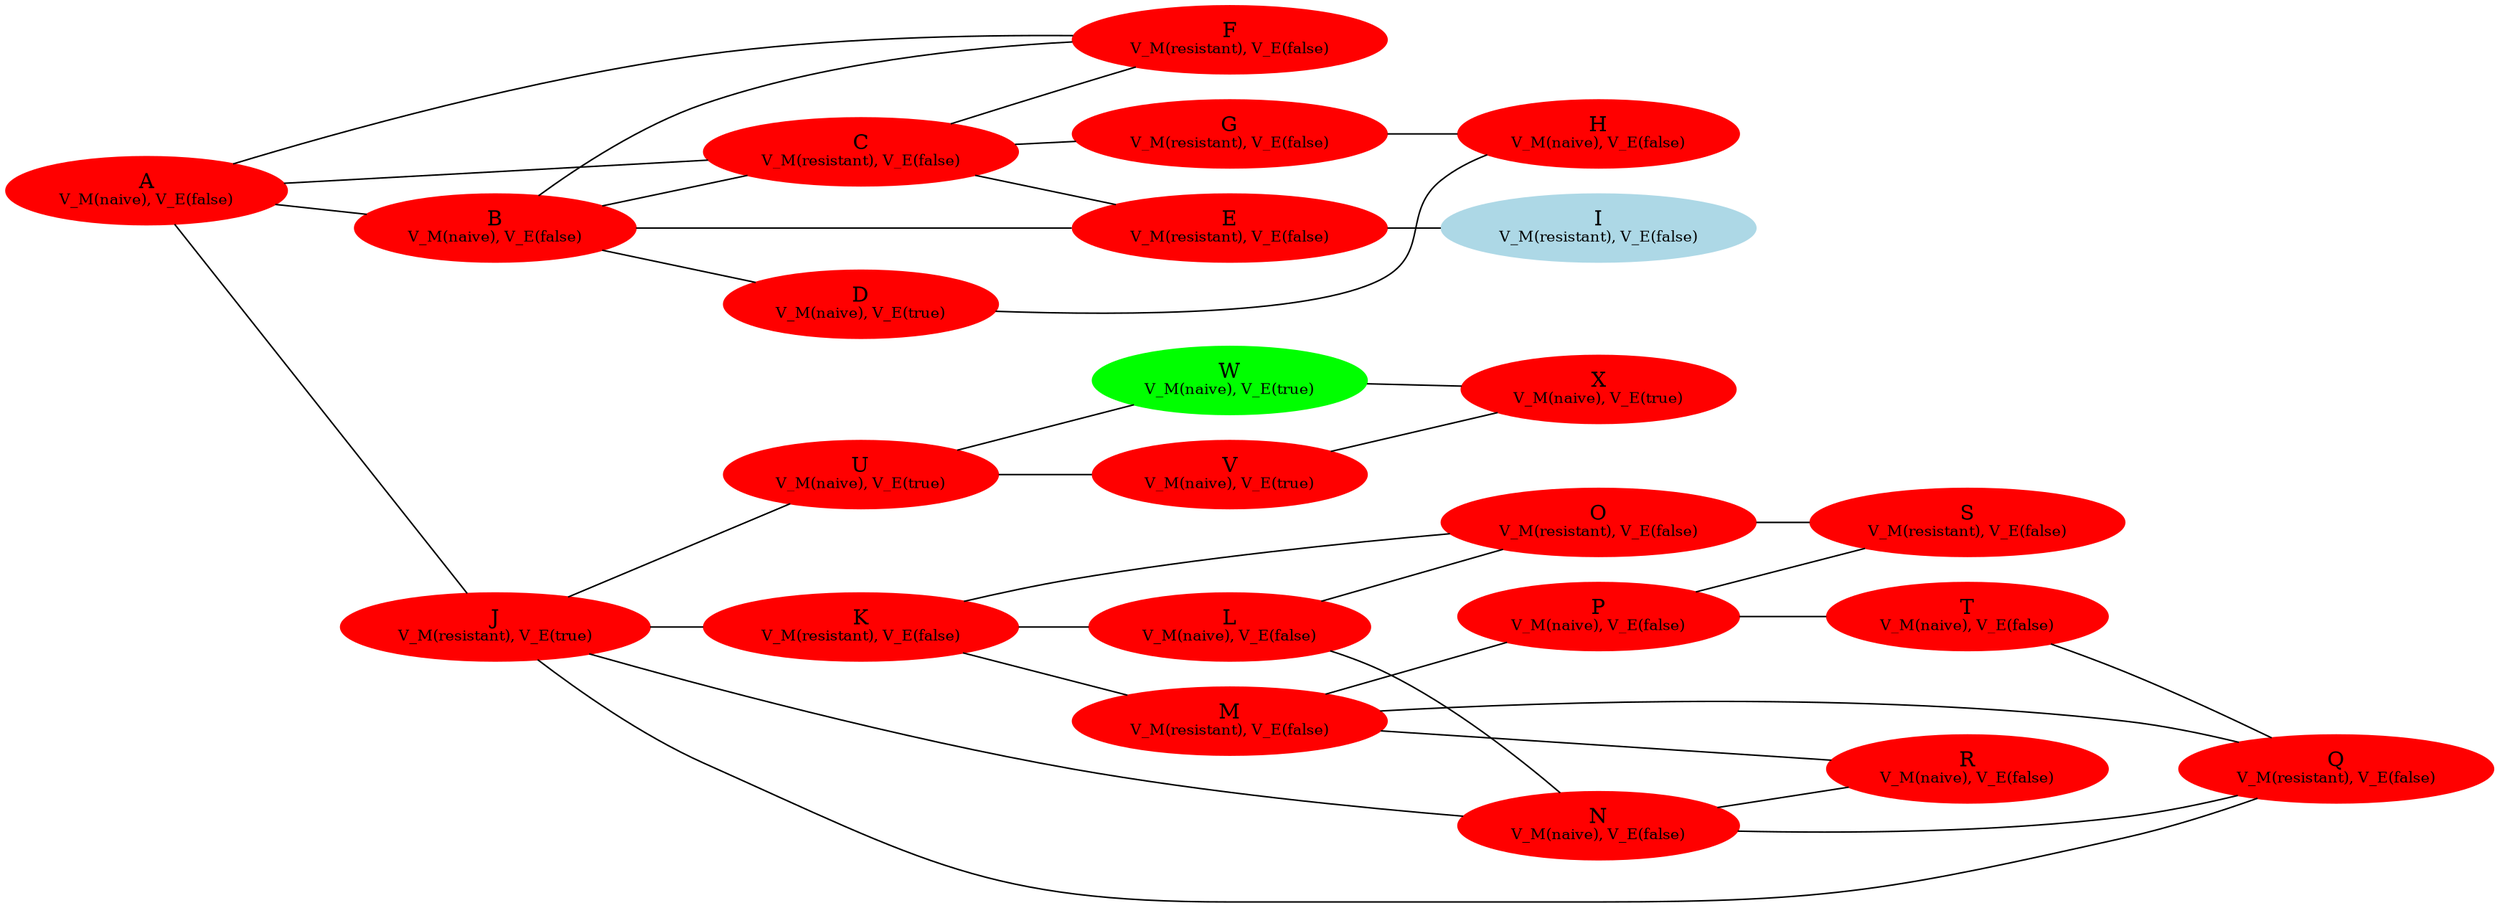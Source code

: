 graph {
 rankdir=LR;
A[label=<A<BR /><FONT POINT-SIZE="10">V_M(naive), V_E(false)</FONT>>,style=filled, color=red];
B[label=<B<BR /><FONT POINT-SIZE="10">V_M(naive), V_E(false)</FONT>>,style=filled, color=red];
C[label=<C<BR /><FONT POINT-SIZE="10">V_M(resistant), V_E(false)</FONT>>,style=filled, color=red];
D[label=<D<BR /><FONT POINT-SIZE="10">V_M(naive), V_E(true)</FONT>>,style=filled, color=red];
E[label=<E<BR /><FONT POINT-SIZE="10">V_M(resistant), V_E(false)</FONT>>,style=filled, color=red];
F[label=<F<BR /><FONT POINT-SIZE="10">V_M(resistant), V_E(false)</FONT>>,style=filled, color=red];
G[label=<G<BR /><FONT POINT-SIZE="10">V_M(resistant), V_E(false)</FONT>>,style=filled, color=red];
H[label=<H<BR /><FONT POINT-SIZE="10">V_M(naive), V_E(false)</FONT>>,style=filled, color=red];
I[label=<I<BR /><FONT POINT-SIZE="10">V_M(resistant), V_E(false)</FONT>>,style=filled, color=lightblue];
J[label=<J<BR /><FONT POINT-SIZE="10">V_M(resistant), V_E(true)</FONT>>,style=filled, color=red];
K[label=<K<BR /><FONT POINT-SIZE="10">V_M(resistant), V_E(false)</FONT>>,style=filled, color=red];
L[label=<L<BR /><FONT POINT-SIZE="10">V_M(naive), V_E(false)</FONT>>,style=filled, color=red];
M[label=<M<BR /><FONT POINT-SIZE="10">V_M(resistant), V_E(false)</FONT>>,style=filled, color=red];
N[label=<N<BR /><FONT POINT-SIZE="10">V_M(naive), V_E(false)</FONT>>,style=filled, color=red];
O[label=<O<BR /><FONT POINT-SIZE="10">V_M(resistant), V_E(false)</FONT>>,style=filled, color=red];
P[label=<P<BR /><FONT POINT-SIZE="10">V_M(naive), V_E(false)</FONT>>,style=filled, color=red];
Q[label=<Q<BR /><FONT POINT-SIZE="10">V_M(resistant), V_E(false)</FONT>>,style=filled, color=red];
R[label=<R<BR /><FONT POINT-SIZE="10">V_M(naive), V_E(false)</FONT>>,style=filled, color=red];
S[label=<S<BR /><FONT POINT-SIZE="10">V_M(resistant), V_E(false)</FONT>>,style=filled, color=red];
T[label=<T<BR /><FONT POINT-SIZE="10">V_M(naive), V_E(false)</FONT>>,style=filled, color=red];
U[label=<U<BR /><FONT POINT-SIZE="10">V_M(naive), V_E(true)</FONT>>,style=filled, color=red];
V[label=<V<BR /><FONT POINT-SIZE="10">V_M(naive), V_E(true)</FONT>>,style=filled, color=red];
W[label=<W<BR /><FONT POINT-SIZE="10">V_M(naive), V_E(true)</FONT>>,style=filled, color=green];
X[label=<X<BR /><FONT POINT-SIZE="10">V_M(naive), V_E(true)</FONT>>,style=filled, color=red];
A -- {{B C J F }}
B -- {{D E C F }}
C -- {{F G E }}
D -- {{H }}
E -- {{I }}
F -- {{}}
G -- {{H }}
H -- {{}}
I -- {{}}
J -- {{K Q N U }}
K -- {{L M O }}
L -- {{N O }}
M -- {{P Q R }}
N -- {{R Q }}
O -- {{S }}
P -- {{T S }}
Q -- {{}}
R -- {{}}
S -- {{}}
T -- {{Q }}
U -- {{V W }}
V -- {{X }}
W -- {{X }}
X -- {{}}
}